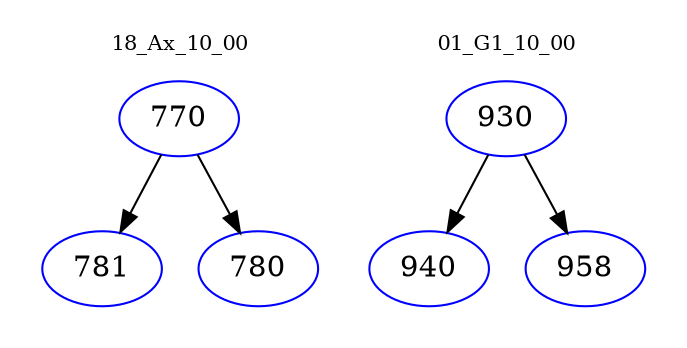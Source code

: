 digraph{
subgraph cluster_0 {
color = white
label = "18_Ax_10_00";
fontsize=10;
T0_770 [label="770", color="blue"]
T0_770 -> T0_781 [color="black"]
T0_781 [label="781", color="blue"]
T0_770 -> T0_780 [color="black"]
T0_780 [label="780", color="blue"]
}
subgraph cluster_1 {
color = white
label = "01_G1_10_00";
fontsize=10;
T1_930 [label="930", color="blue"]
T1_930 -> T1_940 [color="black"]
T1_940 [label="940", color="blue"]
T1_930 -> T1_958 [color="black"]
T1_958 [label="958", color="blue"]
}
}

